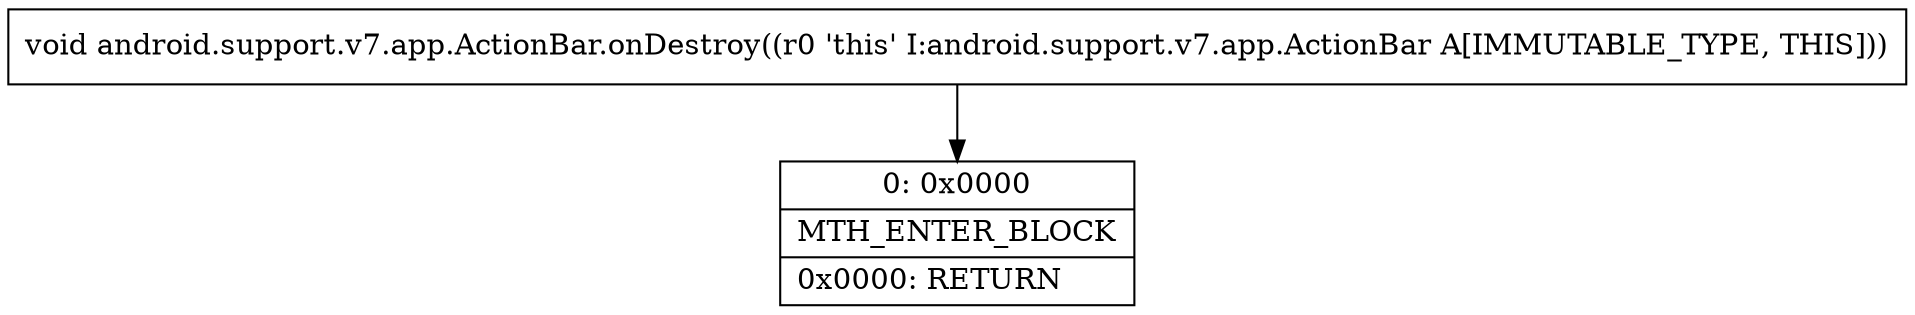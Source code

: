 digraph "CFG forandroid.support.v7.app.ActionBar.onDestroy()V" {
Node_0 [shape=record,label="{0\:\ 0x0000|MTH_ENTER_BLOCK\l|0x0000: RETURN   \l}"];
MethodNode[shape=record,label="{void android.support.v7.app.ActionBar.onDestroy((r0 'this' I:android.support.v7.app.ActionBar A[IMMUTABLE_TYPE, THIS])) }"];
MethodNode -> Node_0;
}

